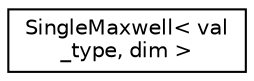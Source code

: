 digraph "Graphical Class Hierarchy"
{
 // LATEX_PDF_SIZE
  edge [fontname="Helvetica",fontsize="10",labelfontname="Helvetica",labelfontsize="10"];
  node [fontname="Helvetica",fontsize="10",shape=record];
  rankdir="LR";
  Node0 [label="SingleMaxwell\< val\l_type, dim \>",height=0.2,width=0.4,color="black", fillcolor="white", style="filled",URL="$structSingleMaxwell.html",tooltip=" "];
}
